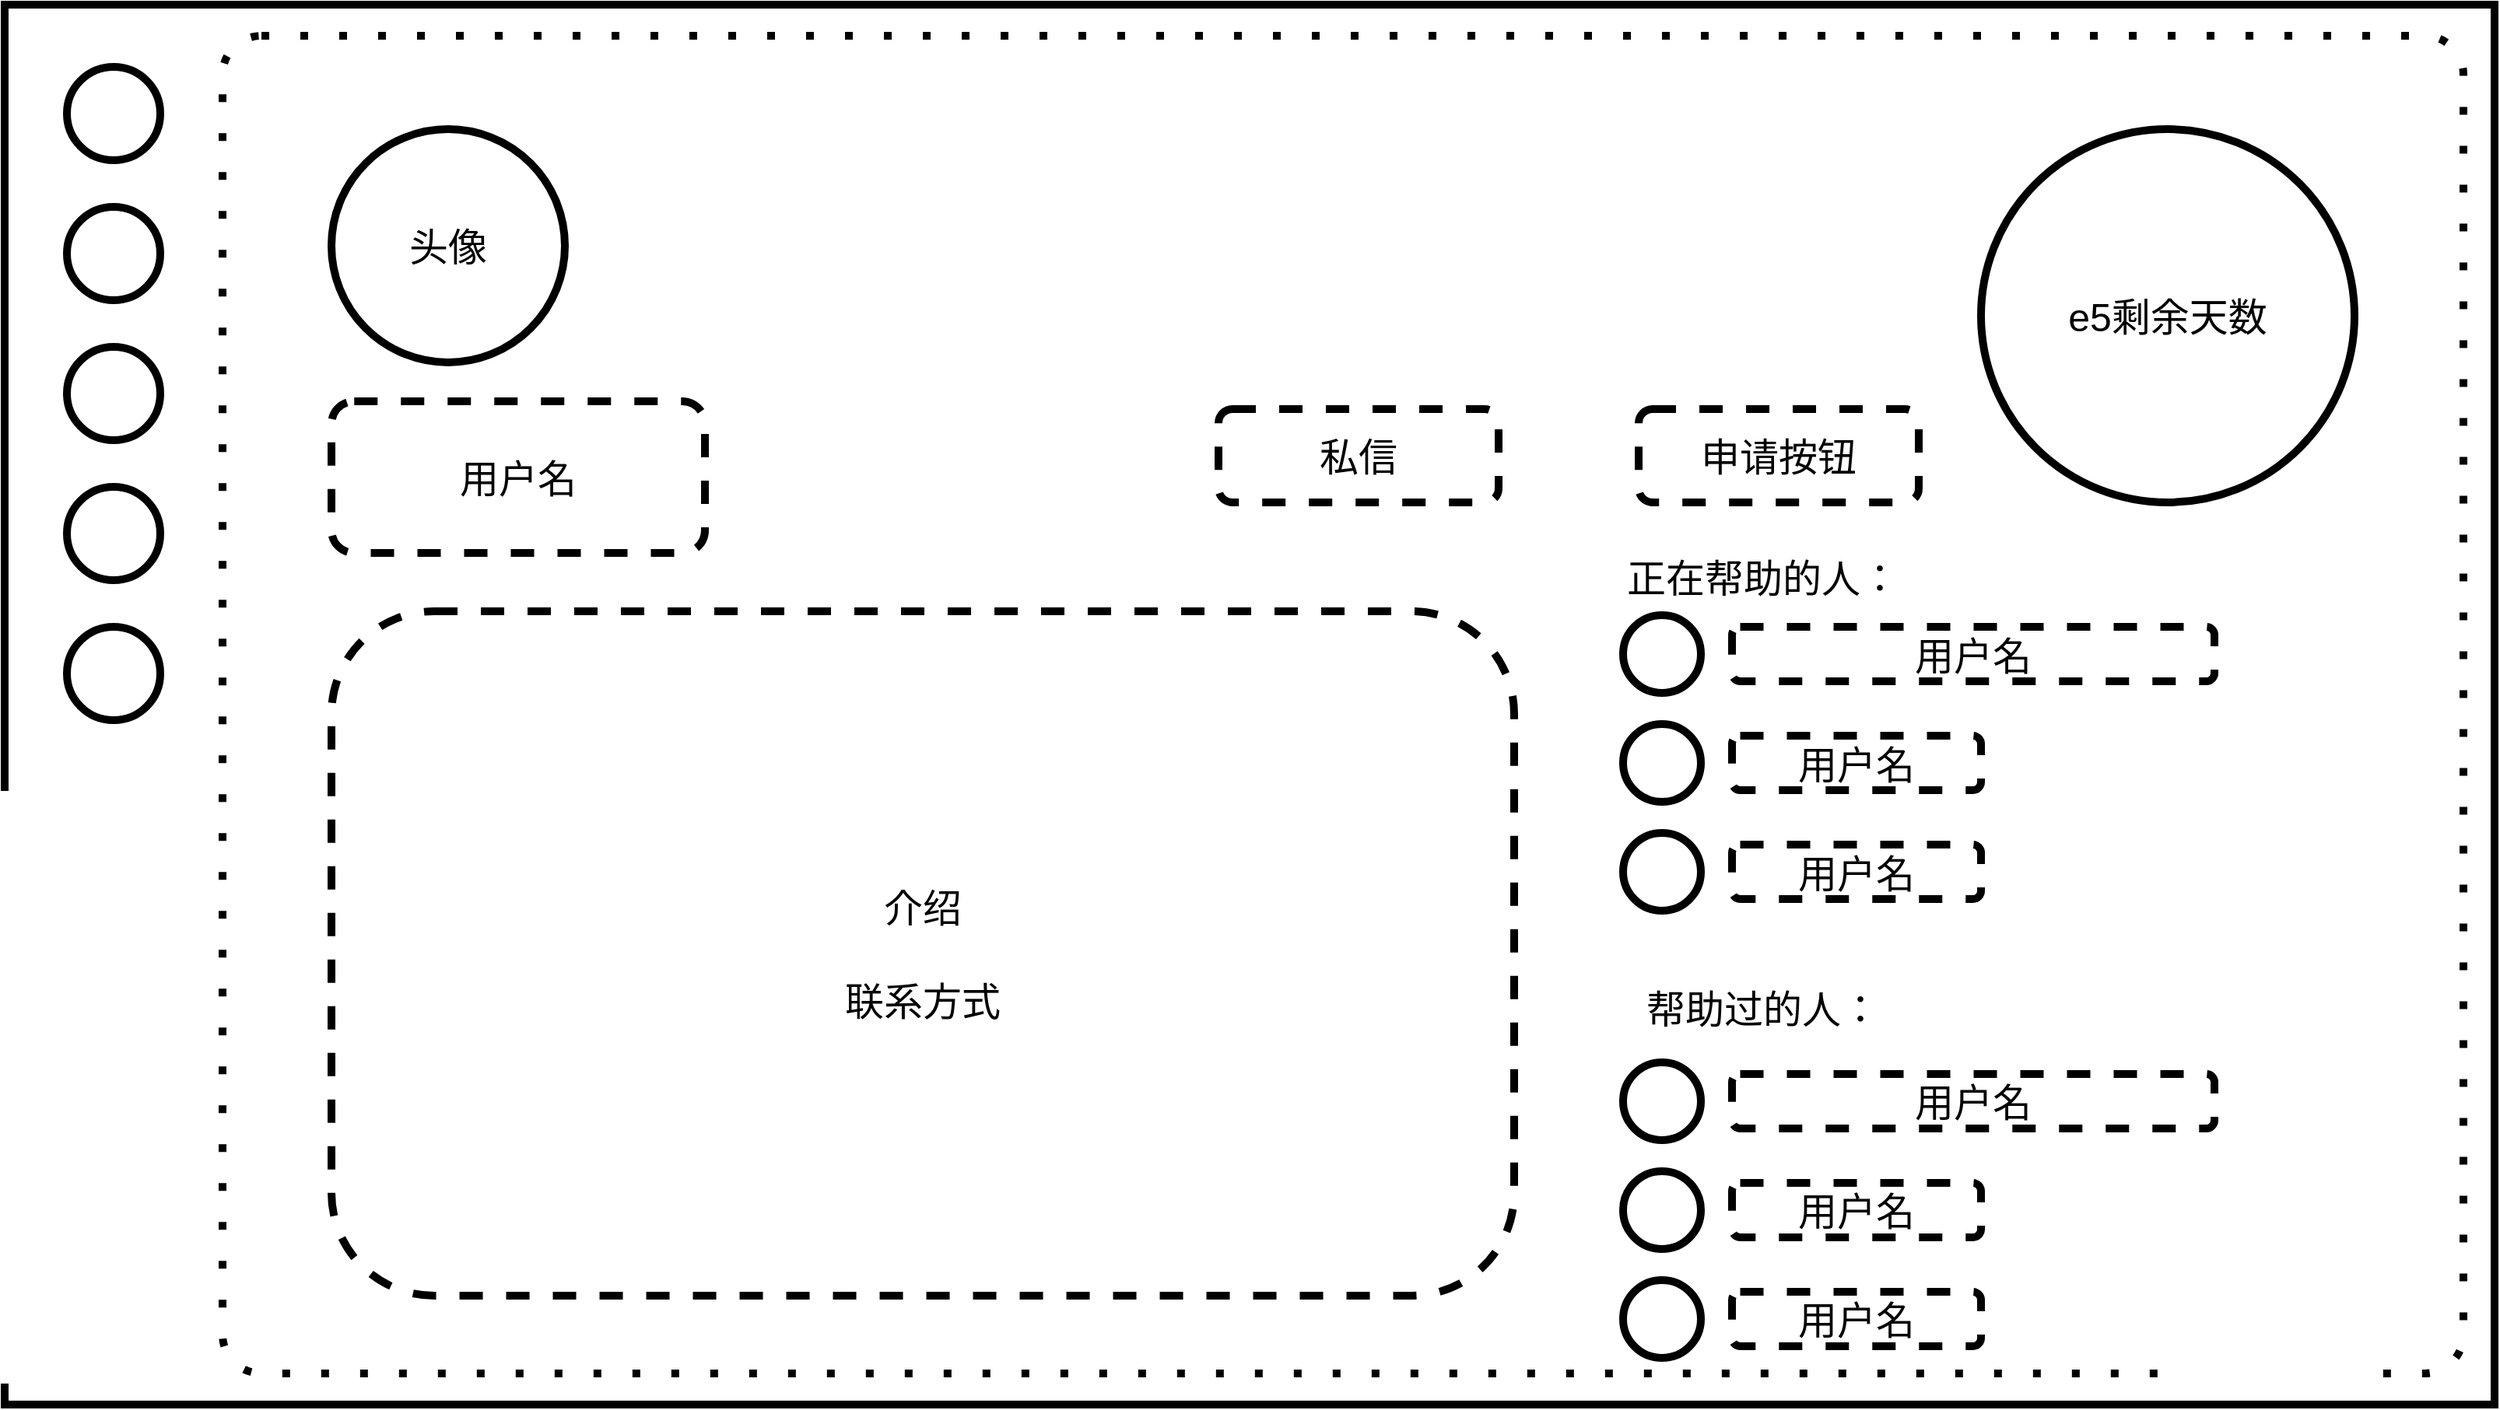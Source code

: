 <mxfile version="20.8.16" type="device"><diagram name="第 1 页" id="C545pj6HFmw_s_1A36Yl"><mxGraphModel dx="2072" dy="1228" grid="1" gridSize="10" guides="1" tooltips="1" connect="1" arrows="1" fold="1" page="1" pageScale="1" pageWidth="2000" pageHeight="1100" math="0" shadow="0"><root><mxCell id="0"/><mxCell id="1" parent="0"/><mxCell id="lMvvIm_gAStbLnTfJpcQ-1" value="" style="rounded=0;whiteSpace=wrap;html=1;strokeColor=default;strokeWidth=5;fontFamily=Helvetica;fontSize=12;fontColor=default;fillColor=default;align=left;" parent="1" vertex="1"><mxGeometry x="120" y="40" width="1600" height="900" as="geometry"/></mxCell><mxCell id="lMvvIm_gAStbLnTfJpcQ-4" value="" style="ellipse;whiteSpace=wrap;html=1;aspect=fixed;rounded=1;strokeColor=default;strokeWidth=5;fontFamily=Helvetica;fontSize=30;fontColor=default;fillColor=default;" parent="1" vertex="1"><mxGeometry x="160" y="80" width="60" height="60" as="geometry"/></mxCell><mxCell id="lMvvIm_gAStbLnTfJpcQ-5" value="" style="ellipse;whiteSpace=wrap;html=1;aspect=fixed;rounded=1;strokeColor=default;strokeWidth=5;fontFamily=Helvetica;fontSize=30;fontColor=default;fillColor=default;" parent="1" vertex="1"><mxGeometry x="160" y="170" width="60" height="60" as="geometry"/></mxCell><mxCell id="lMvvIm_gAStbLnTfJpcQ-6" value="" style="ellipse;whiteSpace=wrap;html=1;aspect=fixed;rounded=1;strokeColor=default;strokeWidth=5;fontFamily=Helvetica;fontSize=30;fontColor=default;fillColor=default;" parent="1" vertex="1"><mxGeometry x="160" y="260" width="60" height="60" as="geometry"/></mxCell><mxCell id="lMvvIm_gAStbLnTfJpcQ-7" value="" style="ellipse;whiteSpace=wrap;html=1;aspect=fixed;rounded=1;strokeColor=default;strokeWidth=5;fontFamily=Helvetica;fontSize=30;fontColor=default;fillColor=default;" parent="1" vertex="1"><mxGeometry x="160" y="350" width="60" height="60" as="geometry"/></mxCell><mxCell id="lMvvIm_gAStbLnTfJpcQ-12" value="" style="ellipse;whiteSpace=wrap;html=1;aspect=fixed;rounded=1;strokeColor=default;strokeWidth=5;fontFamily=Helvetica;fontSize=30;fontColor=default;fillColor=default;" parent="1" vertex="1"><mxGeometry x="160" y="440" width="60" height="60" as="geometry"/></mxCell><mxCell id="oe70b3WkizlQ9jKcJH2k-12" value="" style="rounded=1;whiteSpace=wrap;html=1;strokeWidth=5;dashed=1;dashPattern=1 4;absoluteArcSize=1;arcSize=50;" parent="1" vertex="1"><mxGeometry x="260" y="60" width="1440" height="860" as="geometry"/></mxCell><mxCell id="oe70b3WkizlQ9jKcJH2k-1" value="&lt;font style=&quot;font-size: 25px;&quot;&gt;头像&lt;/font&gt;" style="ellipse;whiteSpace=wrap;html=1;aspect=fixed;strokeWidth=5;" parent="1" vertex="1"><mxGeometry x="330" y="120" width="150" height="150" as="geometry"/></mxCell><mxCell id="oe70b3WkizlQ9jKcJH2k-2" value="&lt;font style=&quot;font-size: 25px;&quot;&gt;e5剩余天数&lt;/font&gt;" style="ellipse;whiteSpace=wrap;html=1;aspect=fixed;strokeWidth=5;" parent="1" vertex="1"><mxGeometry x="1390" y="120" width="240" height="240" as="geometry"/></mxCell><mxCell id="oe70b3WkizlQ9jKcJH2k-3" value="&lt;font style=&quot;font-size: 25px;&quot;&gt;用户名&lt;/font&gt;" style="rounded=1;whiteSpace=wrap;html=1;strokeWidth=5;dashed=1;" parent="1" vertex="1"><mxGeometry x="330" y="295" width="240" height="97.5" as="geometry"/></mxCell><mxCell id="oe70b3WkizlQ9jKcJH2k-4" value="&lt;font style=&quot;font-size: 25px;&quot;&gt;介绍&lt;br&gt;&lt;br&gt;联系方式&lt;br&gt;&lt;/font&gt;" style="rounded=1;whiteSpace=wrap;html=1;strokeWidth=5;dashed=1;" parent="1" vertex="1"><mxGeometry x="330" y="430" width="760" height="440" as="geometry"/></mxCell><mxCell id="oe70b3WkizlQ9jKcJH2k-5" value="正在帮助的人：" style="text;html=1;strokeColor=none;fillColor=none;align=center;verticalAlign=middle;whiteSpace=wrap;rounded=0;fontSize=25;" parent="1" vertex="1"><mxGeometry x="1160" y="392.5" width="180" height="30" as="geometry"/></mxCell><mxCell id="oe70b3WkizlQ9jKcJH2k-6" value="&lt;font style=&quot;font-size: 25px;&quot;&gt;用户名&lt;/font&gt;" style="rounded=1;whiteSpace=wrap;html=1;strokeWidth=5;dashed=1;" parent="1" vertex="1"><mxGeometry x="1230" y="440" width="310" height="35" as="geometry"/></mxCell><mxCell id="oe70b3WkizlQ9jKcJH2k-7" value="" style="ellipse;whiteSpace=wrap;html=1;aspect=fixed;strokeWidth=5;fontSize=25;" parent="1" vertex="1"><mxGeometry x="1160" y="432.5" width="50" height="50" as="geometry"/></mxCell><mxCell id="oe70b3WkizlQ9jKcJH2k-8" value="&lt;font style=&quot;font-size: 25px;&quot;&gt;用户名&lt;/font&gt;" style="rounded=1;whiteSpace=wrap;html=1;strokeWidth=5;dashed=1;" parent="1" vertex="1"><mxGeometry x="1230" y="580" width="160" height="35" as="geometry"/></mxCell><mxCell id="oe70b3WkizlQ9jKcJH2k-9" value="" style="ellipse;whiteSpace=wrap;html=1;aspect=fixed;strokeWidth=5;fontSize=25;" parent="1" vertex="1"><mxGeometry x="1160" y="572.5" width="50" height="50" as="geometry"/></mxCell><mxCell id="oe70b3WkizlQ9jKcJH2k-10" value="&lt;font style=&quot;font-size: 25px;&quot;&gt;用户名&lt;/font&gt;" style="rounded=1;whiteSpace=wrap;html=1;strokeWidth=5;dashed=1;" parent="1" vertex="1"><mxGeometry x="1230" y="510" width="160" height="35" as="geometry"/></mxCell><mxCell id="oe70b3WkizlQ9jKcJH2k-11" value="" style="ellipse;whiteSpace=wrap;html=1;aspect=fixed;strokeWidth=5;fontSize=25;" parent="1" vertex="1"><mxGeometry x="1160" y="502.5" width="50" height="50" as="geometry"/></mxCell><mxCell id="oe70b3WkizlQ9jKcJH2k-14" value="&lt;font style=&quot;font-size: 25px;&quot;&gt;用户名&lt;/font&gt;" style="rounded=1;whiteSpace=wrap;html=1;strokeWidth=5;dashed=1;" parent="1" vertex="1"><mxGeometry x="1230" y="727.5" width="310" height="35" as="geometry"/></mxCell><mxCell id="oe70b3WkizlQ9jKcJH2k-15" value="" style="ellipse;whiteSpace=wrap;html=1;aspect=fixed;strokeWidth=5;fontSize=25;" parent="1" vertex="1"><mxGeometry x="1160" y="720" width="50" height="50" as="geometry"/></mxCell><mxCell id="oe70b3WkizlQ9jKcJH2k-16" value="&lt;font style=&quot;font-size: 25px;&quot;&gt;用户名&lt;/font&gt;" style="rounded=1;whiteSpace=wrap;html=1;strokeWidth=5;dashed=1;" parent="1" vertex="1"><mxGeometry x="1230" y="867.5" width="160" height="35" as="geometry"/></mxCell><mxCell id="oe70b3WkizlQ9jKcJH2k-17" value="" style="ellipse;whiteSpace=wrap;html=1;aspect=fixed;strokeWidth=5;fontSize=25;" parent="1" vertex="1"><mxGeometry x="1160" y="860" width="50" height="50" as="geometry"/></mxCell><mxCell id="oe70b3WkizlQ9jKcJH2k-18" value="&lt;font style=&quot;font-size: 25px;&quot;&gt;用户名&lt;/font&gt;" style="rounded=1;whiteSpace=wrap;html=1;strokeWidth=5;dashed=1;" parent="1" vertex="1"><mxGeometry x="1230" y="797.5" width="160" height="35" as="geometry"/></mxCell><mxCell id="oe70b3WkizlQ9jKcJH2k-19" value="" style="ellipse;whiteSpace=wrap;html=1;aspect=fixed;strokeWidth=5;fontSize=25;" parent="1" vertex="1"><mxGeometry x="1160" y="790" width="50" height="50" as="geometry"/></mxCell><mxCell id="oe70b3WkizlQ9jKcJH2k-20" value="帮助过的人：" style="text;html=1;strokeColor=none;fillColor=none;align=center;verticalAlign=middle;whiteSpace=wrap;rounded=0;fontSize=25;" parent="1" vertex="1"><mxGeometry x="1160" y="670" width="180" height="30" as="geometry"/></mxCell><mxCell id="M5rA2KJlXoGkKsUGnK1c-1" value="&lt;font style=&quot;font-size: 25px;&quot;&gt;申请按钮&lt;/font&gt;" style="rounded=1;whiteSpace=wrap;html=1;strokeWidth=5;dashed=1;" parent="1" vertex="1"><mxGeometry x="1170" y="300" width="180" height="60" as="geometry"/></mxCell><mxCell id="QgJLb3Amzk1tyo8fIfuq-1" value="&lt;span style=&quot;font-size: 25px;&quot;&gt;私信&lt;/span&gt;" style="rounded=1;whiteSpace=wrap;html=1;strokeWidth=5;dashed=1;" vertex="1" parent="1"><mxGeometry x="900" y="300" width="180" height="60" as="geometry"/></mxCell></root></mxGraphModel></diagram></mxfile>